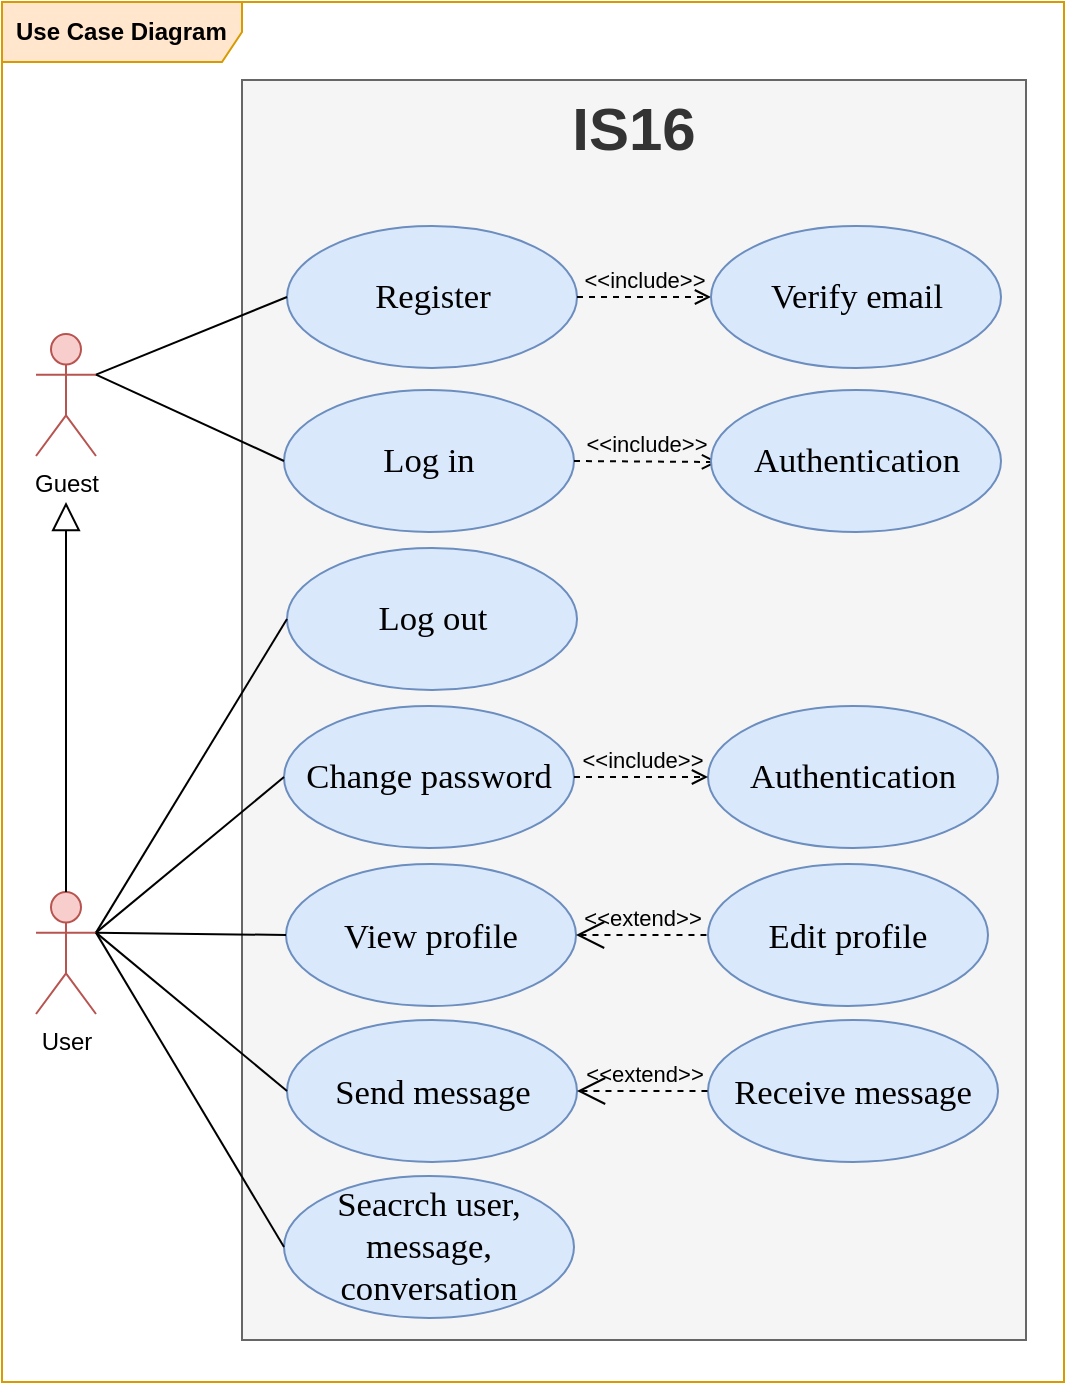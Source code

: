 <mxfile>
    <diagram id="mJmhTR1fYMP7_OaIdNS1" name="Use Case">
        <mxGraphModel dx="172" dy="212" grid="0" gridSize="10" guides="1" tooltips="1" connect="1" arrows="1" fold="1" page="0" pageScale="1" pageWidth="827" pageHeight="1169" math="0" shadow="0">
            <root>
                <mxCell id="0"/>
                <mxCell id="1" parent="0"/>
                <mxCell id="34" value="&lt;b&gt;Use Case Diagram&lt;/b&gt;" style="shape=umlFrame;whiteSpace=wrap;html=1;width=120;height=30;boundedLbl=1;verticalAlign=middle;align=left;spacingLeft=5;fillColor=#ffe6cc;strokeColor=#d79b00;swimlaneFillColor=#FFFFFF;" parent="1" vertex="1">
                    <mxGeometry x="418" y="358" width="531" height="690" as="geometry"/>
                </mxCell>
                <mxCell id="33" value="&lt;font style=&quot;font-size: 30px&quot;&gt;IS16&lt;/font&gt;" style="shape=rect;html=1;verticalAlign=top;fontStyle=1;whiteSpace=wrap;align=center;fillColor=#f5f5f5;strokeColor=#666666;fontColor=#333333;" parent="1" vertex="1">
                    <mxGeometry x="538" y="397" width="392" height="630" as="geometry"/>
                </mxCell>
                <mxCell id="2" value="&lt;span style=&quot;font-size: 13.0pt ; line-height: 115% ; font-family: &amp;#34;times new roman&amp;#34; , serif&quot;&gt;View profile&lt;/span&gt;" style="ellipse;whiteSpace=wrap;html=1;fillColor=#dae8fc;strokeColor=#6c8ebf;" parent="1" vertex="1">
                    <mxGeometry x="560" y="789" width="145" height="71" as="geometry"/>
                </mxCell>
                <mxCell id="3" value="User" style="shape=umlActor;verticalLabelPosition=bottom;verticalAlign=top;html=1;fillColor=#f8cecc;strokeColor=#b85450;" parent="1" vertex="1">
                    <mxGeometry x="435" y="803" width="30" height="61" as="geometry"/>
                </mxCell>
                <mxCell id="4" value="" style="edgeStyle=none;html=1;endArrow=none;verticalAlign=bottom;exitX=1;exitY=0.333;exitDx=0;exitDy=0;exitPerimeter=0;entryX=0;entryY=0.5;entryDx=0;entryDy=0;" parent="1" source="3" target="2" edge="1">
                    <mxGeometry width="160" relative="1" as="geometry">
                        <mxPoint x="475" y="730" as="sourcePoint"/>
                        <mxPoint x="585" y="694" as="targetPoint"/>
                    </mxGeometry>
                </mxCell>
                <mxCell id="5" value="&lt;span style=&quot;font-size: 13.0pt ; line-height: 115% ; font-family: &amp;#34;times new roman&amp;#34; , serif&quot;&gt;Edit profile&lt;/span&gt;" style="ellipse;whiteSpace=wrap;html=1;fillColor=#dae8fc;strokeColor=#6c8ebf;" parent="1" vertex="1">
                    <mxGeometry x="771" y="789" width="140" height="71" as="geometry"/>
                </mxCell>
                <mxCell id="6" value="&amp;lt;&amp;lt;extend&amp;gt;&amp;gt;" style="edgeStyle=none;html=1;startArrow=open;endArrow=none;startSize=12;verticalAlign=bottom;dashed=1;labelBackgroundColor=none;exitX=1;exitY=0.5;exitDx=0;exitDy=0;entryX=0;entryY=0.5;entryDx=0;entryDy=0;" parent="1" source="2" target="5" edge="1">
                    <mxGeometry width="160" relative="1" as="geometry">
                        <mxPoint x="724" y="788" as="sourcePoint"/>
                        <mxPoint x="884" y="788" as="targetPoint"/>
                    </mxGeometry>
                </mxCell>
                <mxCell id="7" value="&lt;font face=&quot;times new roman, serif&quot;&gt;&lt;span style=&quot;font-size: 17.333px&quot;&gt;Log out&lt;/span&gt;&lt;/font&gt;" style="ellipse;whiteSpace=wrap;html=1;fillColor=#dae8fc;strokeColor=#6c8ebf;" parent="1" vertex="1">
                    <mxGeometry x="560.5" y="631" width="145" height="71" as="geometry"/>
                </mxCell>
                <mxCell id="8" value="" style="edgeStyle=none;html=1;endArrow=none;verticalAlign=bottom;exitX=1;exitY=0.333;exitDx=0;exitDy=0;exitPerimeter=0;entryX=0;entryY=0.5;entryDx=0;entryDy=0;" parent="1" source="3" target="7" edge="1">
                    <mxGeometry width="160" relative="1" as="geometry">
                        <mxPoint x="490" y="725" as="sourcePoint"/>
                        <mxPoint x="600" y="772" as="targetPoint"/>
                    </mxGeometry>
                </mxCell>
                <mxCell id="9" value="&lt;font face=&quot;times new roman, serif&quot;&gt;&lt;span style=&quot;font-size: 17.333px&quot;&gt;Change password&lt;/span&gt;&lt;/font&gt;" style="ellipse;whiteSpace=wrap;html=1;fillColor=#dae8fc;strokeColor=#6c8ebf;" parent="1" vertex="1">
                    <mxGeometry x="559" y="710" width="145" height="71" as="geometry"/>
                </mxCell>
                <mxCell id="10" value="" style="edgeStyle=none;html=1;endArrow=none;verticalAlign=bottom;exitX=1;exitY=0.333;exitDx=0;exitDy=0;exitPerimeter=0;entryX=0;entryY=0.5;entryDx=0;entryDy=0;" parent="1" source="3" target="9" edge="1">
                    <mxGeometry width="160" relative="1" as="geometry">
                        <mxPoint x="475" y="723" as="sourcePoint"/>
                        <mxPoint x="582.5" y="678" as="targetPoint"/>
                    </mxGeometry>
                </mxCell>
                <mxCell id="11" value="&lt;font face=&quot;times new roman, serif&quot;&gt;&lt;span style=&quot;font-size: 17.333px&quot;&gt;Authentication&lt;/span&gt;&lt;/font&gt;" style="ellipse;whiteSpace=wrap;html=1;fillColor=#dae8fc;strokeColor=#6c8ebf;" parent="1" vertex="1">
                    <mxGeometry x="771" y="710" width="145" height="71" as="geometry"/>
                </mxCell>
                <mxCell id="12" value="&amp;lt;&amp;lt;include&amp;gt;&amp;gt;" style="edgeStyle=none;html=1;endArrow=open;verticalAlign=bottom;dashed=1;labelBackgroundColor=none;exitX=1;exitY=0.5;exitDx=0;exitDy=0;entryX=0;entryY=0.5;entryDx=0;entryDy=0;" parent="1" source="9" target="11" edge="1">
                    <mxGeometry width="160" relative="1" as="geometry">
                        <mxPoint x="791.001" y="882.002" as="sourcePoint"/>
                        <mxPoint x="781" y="749" as="targetPoint"/>
                    </mxGeometry>
                </mxCell>
                <mxCell id="13" value="&lt;span style=&quot;font-size: 13.0pt ; line-height: 115% ; font-family: &amp;#34;times new roman&amp;#34; , serif&quot;&gt;Send message&lt;/span&gt;" style="ellipse;whiteSpace=wrap;html=1;fillColor=#dae8fc;strokeColor=#6c8ebf;" parent="1" vertex="1">
                    <mxGeometry x="560.5" y="867" width="145" height="71" as="geometry"/>
                </mxCell>
                <mxCell id="14" value="&lt;span style=&quot;font-size: 13.0pt ; line-height: 115% ; font-family: &amp;#34;times new roman&amp;#34; , serif&quot;&gt;Receive message&lt;/span&gt;" style="ellipse;whiteSpace=wrap;html=1;fillColor=#dae8fc;strokeColor=#6c8ebf;" parent="1" vertex="1">
                    <mxGeometry x="771" y="867" width="145" height="71" as="geometry"/>
                </mxCell>
                <mxCell id="16" value="&amp;lt;&amp;lt;extend&amp;gt;&amp;gt;" style="edgeStyle=none;html=1;startArrow=open;endArrow=none;startSize=12;verticalAlign=bottom;dashed=1;labelBackgroundColor=none;exitX=1;exitY=0.5;exitDx=0;exitDy=0;entryX=0;entryY=0.5;entryDx=0;entryDy=0;" parent="1" source="13" target="14" edge="1">
                    <mxGeometry width="160" relative="1" as="geometry">
                        <mxPoint x="712.5" y="900.5" as="sourcePoint"/>
                        <mxPoint x="781" y="900.5" as="targetPoint"/>
                    </mxGeometry>
                </mxCell>
                <mxCell id="17" value="" style="edgeStyle=none;html=1;endArrow=none;verticalAlign=bottom;exitX=1;exitY=0.333;exitDx=0;exitDy=0;exitPerimeter=0;entryX=0;entryY=0.5;entryDx=0;entryDy=0;" parent="1" source="3" target="13" edge="1">
                    <mxGeometry width="160" relative="1" as="geometry">
                        <mxPoint x="476" y="799.333" as="sourcePoint"/>
                        <mxPoint x="582" y="836.5" as="targetPoint"/>
                    </mxGeometry>
                </mxCell>
                <mxCell id="22" value="&lt;font face=&quot;times new roman, serif&quot;&gt;&lt;span style=&quot;font-size: 17.333px&quot;&gt;Seacrch user, message, conversation&lt;/span&gt;&lt;/font&gt;" style="ellipse;whiteSpace=wrap;html=1;fillColor=#dae8fc;strokeColor=#6c8ebf;" parent="1" vertex="1">
                    <mxGeometry x="559" y="945" width="145" height="71" as="geometry"/>
                </mxCell>
                <mxCell id="23" value="" style="edgeStyle=none;html=1;endArrow=none;verticalAlign=bottom;exitX=1;exitY=0.333;exitDx=0;exitDy=0;exitPerimeter=0;entryX=0;entryY=0.5;entryDx=0;entryDy=0;" parent="1" source="3" target="22" edge="1">
                    <mxGeometry width="160" relative="1" as="geometry">
                        <mxPoint x="475" y="833.333" as="sourcePoint"/>
                        <mxPoint x="570.5" y="912.5" as="targetPoint"/>
                    </mxGeometry>
                </mxCell>
                <mxCell id="24" value="Guest" style="shape=umlActor;verticalLabelPosition=bottom;verticalAlign=top;html=1;fillColor=#f8cecc;strokeColor=#b85450;" parent="1" vertex="1">
                    <mxGeometry x="435" y="524" width="30" height="61" as="geometry"/>
                </mxCell>
                <mxCell id="25" value="&lt;font face=&quot;times new roman, serif&quot;&gt;&lt;span style=&quot;font-size: 17.333px&quot;&gt;Register&lt;/span&gt;&lt;/font&gt;" style="ellipse;whiteSpace=wrap;html=1;fillColor=#dae8fc;strokeColor=#6c8ebf;" parent="1" vertex="1">
                    <mxGeometry x="560.5" y="470" width="145" height="71" as="geometry"/>
                </mxCell>
                <mxCell id="26" value="&amp;lt;&amp;lt;include&amp;gt;&amp;gt;" style="edgeStyle=none;html=1;endArrow=open;verticalAlign=bottom;dashed=1;labelBackgroundColor=none;exitX=1;exitY=0.5;exitDx=0;exitDy=0;entryX=0;entryY=0.5;entryDx=0;entryDy=0;" parent="1" source="25" target="27" edge="1">
                    <mxGeometry width="160" relative="1" as="geometry">
                        <mxPoint x="704" y="543.5" as="sourcePoint"/>
                        <mxPoint x="781" y="547" as="targetPoint"/>
                    </mxGeometry>
                </mxCell>
                <mxCell id="27" value="&lt;font face=&quot;times new roman, serif&quot;&gt;&lt;span style=&quot;font-size: 17.333px&quot;&gt;Verify email&lt;/span&gt;&lt;/font&gt;" style="ellipse;whiteSpace=wrap;html=1;fillColor=#dae8fc;strokeColor=#6c8ebf;" parent="1" vertex="1">
                    <mxGeometry x="772.5" y="470" width="145" height="71" as="geometry"/>
                </mxCell>
                <mxCell id="28" value="&lt;font face=&quot;times new roman, serif&quot;&gt;&lt;span style=&quot;font-size: 17.333px&quot;&gt;Log in&lt;/span&gt;&lt;/font&gt;" style="ellipse;whiteSpace=wrap;html=1;fillColor=#dae8fc;strokeColor=#6c8ebf;" parent="1" vertex="1">
                    <mxGeometry x="559" y="552" width="145" height="71" as="geometry"/>
                </mxCell>
                <mxCell id="29" value="" style="edgeStyle=none;html=1;endArrow=none;verticalAlign=bottom;exitX=1;exitY=0.333;exitDx=0;exitDy=0;exitPerimeter=0;entryX=0;entryY=0.5;entryDx=0;entryDy=0;" parent="1" source="24" target="28" edge="1">
                    <mxGeometry width="160" relative="1" as="geometry">
                        <mxPoint x="475" y="833.333" as="sourcePoint"/>
                        <mxPoint x="570.5" y="676.5" as="targetPoint"/>
                    </mxGeometry>
                </mxCell>
                <mxCell id="30" value="&amp;lt;&amp;lt;include&amp;gt;&amp;gt;" style="edgeStyle=none;html=1;endArrow=open;verticalAlign=bottom;dashed=1;labelBackgroundColor=none;exitX=1;exitY=0.5;exitDx=0;exitDy=0;" parent="1" source="28" edge="1">
                    <mxGeometry width="160" relative="1" as="geometry">
                        <mxPoint x="715.5" y="515.5" as="sourcePoint"/>
                        <mxPoint x="776" y="588" as="targetPoint"/>
                    </mxGeometry>
                </mxCell>
                <mxCell id="31" value="&lt;font face=&quot;times new roman, serif&quot;&gt;&lt;span style=&quot;font-size: 17.333px&quot;&gt;Authentication&lt;/span&gt;&lt;/font&gt;" style="ellipse;whiteSpace=wrap;html=1;fillColor=#dae8fc;strokeColor=#6c8ebf;" parent="1" vertex="1">
                    <mxGeometry x="772.5" y="552" width="145" height="71" as="geometry"/>
                </mxCell>
                <mxCell id="32" value="" style="edgeStyle=none;html=1;endArrow=none;verticalAlign=bottom;exitX=1;exitY=0.333;exitDx=0;exitDy=0;exitPerimeter=0;entryX=0;entryY=0.5;entryDx=0;entryDy=0;" parent="1" source="24" target="25" edge="1">
                    <mxGeometry width="160" relative="1" as="geometry">
                        <mxPoint x="475" y="556.333" as="sourcePoint"/>
                        <mxPoint x="569" y="594.5" as="targetPoint"/>
                    </mxGeometry>
                </mxCell>
                <mxCell id="35" value="" style="edgeStyle=none;html=1;endArrow=block;endFill=0;endSize=12;verticalAlign=bottom;exitX=0.5;exitY=0;exitDx=0;exitDy=0;exitPerimeter=0;" edge="1" parent="1" source="3">
                    <mxGeometry width="160" relative="1" as="geometry">
                        <mxPoint x="595" y="623" as="sourcePoint"/>
                        <mxPoint x="450" y="608" as="targetPoint"/>
                    </mxGeometry>
                </mxCell>
            </root>
        </mxGraphModel>
    </diagram>
    <diagram id="2PQ823QY1O-aF-mZ_UV8" name="Class">
        <mxGraphModel dx="972" dy="612" grid="0" gridSize="10" guides="1" tooltips="1" connect="1" arrows="1" fold="1" page="0" pageScale="1" pageWidth="827" pageHeight="1169" math="0" shadow="0">
            <root>
                <mxCell id="-ZBkc9HrPNcbRklsNLLS-0"/>
                <mxCell id="-ZBkc9HrPNcbRklsNLLS-1" parent="-ZBkc9HrPNcbRklsNLLS-0"/>
                <mxCell id="sp8Zy-pBSTMZTQ4Gyo3T-0" value="Class Diagram" style="shape=umlFrame;whiteSpace=wrap;html=1;width=120;height=30;boundedLbl=1;verticalAlign=middle;align=left;spacingLeft=5;fillColor=#ffe6cc;strokeColor=#d79b00;swimlaneFillColor=#FFFFFF;fontStyle=1" parent="-ZBkc9HrPNcbRklsNLLS-1" vertex="1">
                    <mxGeometry x="-341" y="-52" width="1199" height="648" as="geometry"/>
                </mxCell>
                <mxCell id="n1byCESBEf7-ky6JErqu-12" value="Guest" style="swimlane;fontStyle=3;align=center;verticalAlign=top;childLayout=stackLayout;horizontal=1;startSize=24;horizontalStack=0;resizeParent=1;resizeParentMax=0;resizeLast=0;collapsible=1;marginBottom=0;fillColor=#fff2cc;strokeColor=#d6b656;gradientColor=#ffd966;" parent="-ZBkc9HrPNcbRklsNLLS-1" vertex="1">
                    <mxGeometry x="112" y="-15" width="339" height="99" as="geometry">
                        <mxRectangle x="0.5" y="4" width="64" height="26" as="alternateBounds"/>
                    </mxGeometry>
                </mxCell>
                <mxCell id="n1byCESBEf7-ky6JErqu-13" value="" style="line;strokeWidth=1;fillColor=none;align=left;verticalAlign=middle;spacingTop=-1;spacingLeft=3;spacingRight=3;rotatable=0;labelPosition=right;points=[];portConstraint=eastwest;" parent="n1byCESBEf7-ky6JErqu-12" vertex="1">
                    <mxGeometry y="24" width="339" height="8" as="geometry"/>
                </mxCell>
                <mxCell id="n1byCESBEf7-ky6JErqu-14" value="+ register(): boolean&#10;- verifyEmail(): boolean&#10;+ login(): boolean&#10;- authentication(): boolean" style="text;strokeColor=#6c8ebf;fillColor=#dae8fc;align=left;verticalAlign=top;spacingLeft=4;spacingRight=4;overflow=hidden;rotatable=0;points=[[0,0.5],[1,0.5]];portConstraint=eastwest;fontStyle=0;" parent="n1byCESBEf7-ky6JErqu-12" vertex="1">
                    <mxGeometry y="32" width="339" height="67" as="geometry"/>
                </mxCell>
                <mxCell id="n1byCESBEf7-ky6JErqu-15" value="User" style="swimlane;fontStyle=1;align=center;verticalAlign=top;childLayout=stackLayout;horizontal=1;startSize=26;horizontalStack=0;resizeParent=1;resizeParentMax=0;resizeLast=0;collapsible=1;marginBottom=0;fillColor=#fff2cc;strokeColor=#d6b656;gradientColor=#ffd966;" parent="-ZBkc9HrPNcbRklsNLLS-1" vertex="1">
                    <mxGeometry x="112" y="138" width="339" height="249" as="geometry"/>
                </mxCell>
                <mxCell id="n1byCESBEf7-ky6JErqu-16" value="+ _id: String {id}&#10;- name: String&#10;- surname: String&#10;- email: String {unique}&#10;- password: String" style="text;strokeColor=#d79b00;fillColor=#ffe6cc;align=left;verticalAlign=top;spacingLeft=4;spacingRight=4;overflow=hidden;rotatable=0;points=[[0,0.5],[1,0.5]];portConstraint=eastwest;" parent="n1byCESBEf7-ky6JErqu-15" vertex="1">
                    <mxGeometry y="26" width="339" height="80" as="geometry"/>
                </mxCell>
                <mxCell id="n1byCESBEf7-ky6JErqu-17" value="" style="line;strokeWidth=1;fillColor=none;align=left;verticalAlign=middle;spacingTop=-1;spacingLeft=3;spacingRight=3;rotatable=0;labelPosition=right;points=[];portConstraint=eastwest;" parent="n1byCESBEf7-ky6JErqu-15" vertex="1">
                    <mxGeometry y="106" width="339" height="8" as="geometry"/>
                </mxCell>
                <mxCell id="n1byCESBEf7-ky6JErqu-18" value="+ User(String, String)&#10;+ logout(): boolean&#10;+ changePassword: boolean&#10;- authentication(): boolean&#10;+ viewProfile(): void&#10;+ editProfile(): boolean&#10;+ sendMessage(): boolean&#10;+ receiveMessage(): void&#10;+ searchUser(): boolean" style="text;strokeColor=#6c8ebf;fillColor=#dae8fc;align=left;verticalAlign=top;spacingLeft=4;spacingRight=4;overflow=hidden;rotatable=0;points=[[0,0.5],[1,0.5]];portConstraint=eastwest;" parent="n1byCESBEf7-ky6JErqu-15" vertex="1">
                    <mxGeometry y="114" width="339" height="135" as="geometry"/>
                </mxCell>
                <mxCell id="n1byCESBEf7-ky6JErqu-19" value="Profile" style="swimlane;fontStyle=1;align=center;verticalAlign=top;childLayout=stackLayout;horizontal=1;startSize=26;horizontalStack=0;resizeParent=1;resizeParentMax=0;resizeLast=0;collapsible=1;marginBottom=0;fillColor=#fff2cc;strokeColor=#d6b656;gradientColor=#ffd966;" parent="-ZBkc9HrPNcbRklsNLLS-1" vertex="1">
                    <mxGeometry x="529" y="192.5" width="122" height="140" as="geometry"/>
                </mxCell>
                <mxCell id="n1byCESBEf7-ky6JErqu-20" value="+ _id: String {id}&#10;- name: String&#10;- dob: Date&#10;- sex: Sex&#10;- _uid: String" style="text;strokeColor=#d79b00;fillColor=#ffe6cc;align=left;verticalAlign=top;spacingLeft=4;spacingRight=4;overflow=hidden;rotatable=0;points=[[0,0.5],[1,0.5]];portConstraint=eastwest;" parent="n1byCESBEf7-ky6JErqu-19" vertex="1">
                    <mxGeometry y="26" width="122" height="81" as="geometry"/>
                </mxCell>
                <mxCell id="n1byCESBEf7-ky6JErqu-21" value="" style="line;strokeWidth=1;fillColor=none;align=left;verticalAlign=middle;spacingTop=-1;spacingLeft=3;spacingRight=3;rotatable=0;labelPosition=right;points=[];portConstraint=eastwest;" parent="n1byCESBEf7-ky6JErqu-19" vertex="1">
                    <mxGeometry y="107" width="122" height="8" as="geometry"/>
                </mxCell>
                <mxCell id="n1byCESBEf7-ky6JErqu-22" value="+ Profile(...)" style="text;strokeColor=#6c8ebf;fillColor=#dae8fc;align=left;verticalAlign=top;spacingLeft=4;spacingRight=4;overflow=hidden;rotatable=0;points=[[0,0.5],[1,0.5]];portConstraint=eastwest;fontStyle=0" parent="n1byCESBEf7-ky6JErqu-19" vertex="1">
                    <mxGeometry y="115" width="122" height="25" as="geometry"/>
                </mxCell>
                <mxCell id="n1byCESBEf7-ky6JErqu-23" value="" style="endArrow=diamondThin;endFill=1;endSize=24;html=1;jumpSize=0;exitX=1;exitY=0.5;exitDx=0;exitDy=0;" parent="-ZBkc9HrPNcbRklsNLLS-1" source="n1byCESBEf7-ky6JErqu-15" target="n1byCESBEf7-ky6JErqu-19" edge="1">
                    <mxGeometry width="160" relative="1" as="geometry">
                        <mxPoint x="470" y="257" as="sourcePoint"/>
                        <mxPoint x="531" y="275" as="targetPoint"/>
                    </mxGeometry>
                </mxCell>
                <mxCell id="n1byCESBEf7-ky6JErqu-24" value="&lt;p style=&quot;margin: 0px ; margin-top: 4px ; text-align: center&quot;&gt;&amp;lt;&amp;lt;enumeration&amp;gt;&amp;gt;&lt;br&gt;&lt;b&gt;Sex&lt;/b&gt;&lt;/p&gt;&lt;hr&gt;&lt;p style=&quot;margin: 0px ; margin-left: 8px ; text-align: left&quot;&gt;Male&lt;br&gt;Female&lt;/p&gt;&lt;p style=&quot;margin: 0px ; margin-left: 8px ; text-align: left&quot;&gt;Other&lt;/p&gt;" style="shape=rect;html=1;overflow=fill;whiteSpace=wrap;fillColor=#e1d5e7;strokeColor=#9673a6;" parent="-ZBkc9HrPNcbRklsNLLS-1" vertex="1">
                    <mxGeometry x="712" y="218.75" width="114" height="87.5" as="geometry"/>
                </mxCell>
                <mxCell id="n1byCESBEf7-ky6JErqu-26" value="" style="endArrow=block;endSize=16;endFill=0;html=1;exitX=0.5;exitY=0;exitDx=0;exitDy=0;entryX=0.498;entryY=0.998;entryDx=0;entryDy=0;entryPerimeter=0;" parent="-ZBkc9HrPNcbRklsNLLS-1" source="n1byCESBEf7-ky6JErqu-15" target="n1byCESBEf7-ky6JErqu-14" edge="1">
                    <mxGeometry width="160" relative="1" as="geometry">
                        <mxPoint x="306" y="210" as="sourcePoint"/>
                        <mxPoint x="260" y="165" as="targetPoint"/>
                    </mxGeometry>
                </mxCell>
                <mxCell id="n1byCESBEf7-ky6JErqu-27" value="" style="group" parent="-ZBkc9HrPNcbRklsNLLS-1" vertex="1" connectable="0">
                    <mxGeometry x="450" y="269" width="76" height="18" as="geometry"/>
                </mxCell>
                <mxCell id="n1byCESBEf7-ky6JErqu-28" value="1" style="text;html=1;align=center;verticalAlign=middle;resizable=0;points=[];autosize=1;strokeColor=none;" parent="n1byCESBEf7-ky6JErqu-27" vertex="1">
                    <mxGeometry x="62" width="16" height="18" as="geometry"/>
                </mxCell>
                <mxCell id="n1byCESBEf7-ky6JErqu-29" value="1" style="text;html=1;align=center;verticalAlign=middle;resizable=0;points=[];autosize=1;strokeColor=none;" parent="n1byCESBEf7-ky6JErqu-27" vertex="1">
                    <mxGeometry width="16" height="18" as="geometry"/>
                </mxCell>
                <mxCell id="7DBNWi1zvZFAJE2IAUoE-4" value="Message" style="swimlane;fontStyle=1;align=center;verticalAlign=top;childLayout=stackLayout;horizontal=1;startSize=26;horizontalStack=0;resizeParent=1;resizeParentMax=0;resizeLast=0;collapsible=1;marginBottom=0;fillColor=#fff2cc;strokeColor=#d6b656;gradientColor=#ffd966;" parent="-ZBkc9HrPNcbRklsNLLS-1" vertex="1">
                    <mxGeometry x="-304" y="195" width="339" height="135" as="geometry"/>
                </mxCell>
                <mxCell id="7DBNWi1zvZFAJE2IAUoE-5" value="+ _id: String {id}&#10;- content: String&#10;- _uid: String" style="text;strokeColor=#d79b00;fillColor=#ffe6cc;align=left;verticalAlign=top;spacingLeft=4;spacingRight=4;overflow=hidden;rotatable=0;points=[[0,0.5],[1,0.5]];portConstraint=eastwest;" parent="7DBNWi1zvZFAJE2IAUoE-4" vertex="1">
                    <mxGeometry y="26" width="339" height="51" as="geometry"/>
                </mxCell>
                <mxCell id="7DBNWi1zvZFAJE2IAUoE-6" value="" style="line;strokeWidth=1;fillColor=none;align=left;verticalAlign=middle;spacingTop=-1;spacingLeft=3;spacingRight=3;rotatable=0;labelPosition=right;points=[];portConstraint=eastwest;" parent="7DBNWi1zvZFAJE2IAUoE-4" vertex="1">
                    <mxGeometry y="77" width="339" height="8" as="geometry"/>
                </mxCell>
                <mxCell id="7DBNWi1zvZFAJE2IAUoE-7" value="+ Message(String, String)&#10;- encrypt(String): String&#10;- decrypt(String): String" style="text;strokeColor=#6c8ebf;fillColor=#dae8fc;align=left;verticalAlign=top;spacingLeft=4;spacingRight=4;overflow=hidden;rotatable=0;points=[[0,0.5],[1,0.5]];portConstraint=eastwest;fontStyle=0" parent="7DBNWi1zvZFAJE2IAUoE-4" vertex="1">
                    <mxGeometry y="85" width="339" height="50" as="geometry"/>
                </mxCell>
                <mxCell id="7DBNWi1zvZFAJE2IAUoE-8" value="Conversation" style="swimlane;fontStyle=1;align=center;verticalAlign=top;childLayout=stackLayout;horizontal=1;startSize=26;horizontalStack=0;resizeParent=1;resizeParentMax=0;resizeLast=0;collapsible=1;marginBottom=0;fillColor=#fff2cc;strokeColor=#d6b656;gradientColor=#ffd966;" parent="-ZBkc9HrPNcbRklsNLLS-1" vertex="1">
                    <mxGeometry x="111" y="448" width="339" height="123" as="geometry"/>
                </mxCell>
                <mxCell id="7DBNWi1zvZFAJE2IAUoE-9" value="+ _id: String {id}&#10;- title: String&#10;- messages: ArrayList&lt;String&gt;&#10;- _uids: ArrayList&lt;String&gt;" style="text;strokeColor=#d79b00;fillColor=#ffe6cc;align=left;verticalAlign=top;spacingLeft=4;spacingRight=4;overflow=hidden;rotatable=0;points=[[0,0.5],[1,0.5]];portConstraint=eastwest;" parent="7DBNWi1zvZFAJE2IAUoE-8" vertex="1">
                    <mxGeometry y="26" width="339" height="65" as="geometry"/>
                </mxCell>
                <mxCell id="7DBNWi1zvZFAJE2IAUoE-10" value="" style="line;strokeWidth=1;fillColor=none;align=left;verticalAlign=middle;spacingTop=-1;spacingLeft=3;spacingRight=3;rotatable=0;labelPosition=right;points=[];portConstraint=eastwest;" parent="7DBNWi1zvZFAJE2IAUoE-8" vertex="1">
                    <mxGeometry y="91" width="339" height="8" as="geometry"/>
                </mxCell>
                <mxCell id="7DBNWi1zvZFAJE2IAUoE-11" value="+ Conversation(...)" style="text;strokeColor=#6c8ebf;fillColor=#dae8fc;align=left;verticalAlign=top;spacingLeft=4;spacingRight=4;overflow=hidden;rotatable=0;points=[[0,0.5],[1,0.5]];portConstraint=eastwest;fontStyle=0" parent="7DBNWi1zvZFAJE2IAUoE-8" vertex="1">
                    <mxGeometry y="99" width="339" height="24" as="geometry"/>
                </mxCell>
                <mxCell id="7DBNWi1zvZFAJE2IAUoE-12" value="" style="endArrow=diamondThin;endFill=1;endSize=24;html=1;jumpSize=0;entryX=0.5;entryY=0;entryDx=0;entryDy=0;exitX=0.5;exitY=1;exitDx=0;exitDy=0;" parent="-ZBkc9HrPNcbRklsNLLS-1" source="n1byCESBEf7-ky6JErqu-15" target="7DBNWi1zvZFAJE2IAUoE-8" edge="1">
                    <mxGeometry width="160" relative="1" as="geometry">
                        <mxPoint x="462.017" y="242.72" as="sourcePoint"/>
                        <mxPoint x="535.756" y="242.594" as="targetPoint"/>
                    </mxGeometry>
                </mxCell>
                <mxCell id="7DBNWi1zvZFAJE2IAUoE-16" value="" style="group" parent="-ZBkc9HrPNcbRklsNLLS-1" vertex="1" connectable="0">
                    <mxGeometry x="292" y="387" width="16" height="60" as="geometry"/>
                </mxCell>
                <mxCell id="7DBNWi1zvZFAJE2IAUoE-14" value="*" style="text;html=1;align=center;verticalAlign=middle;resizable=0;points=[];autosize=1;strokeColor=none;" parent="7DBNWi1zvZFAJE2IAUoE-16" vertex="1">
                    <mxGeometry x="1" y="42" width="15" height="18" as="geometry"/>
                </mxCell>
                <mxCell id="7DBNWi1zvZFAJE2IAUoE-15" value="1" style="text;html=1;align=center;verticalAlign=middle;resizable=0;points=[];autosize=1;strokeColor=none;" parent="7DBNWi1zvZFAJE2IAUoE-16" vertex="1">
                    <mxGeometry width="16" height="18" as="geometry"/>
                </mxCell>
                <mxCell id="7DBNWi1zvZFAJE2IAUoE-21" value="" style="endArrow=diamondThin;endFill=1;endSize=24;html=1;jumpSize=0;exitX=-0.004;exitY=0.07;exitDx=0;exitDy=0;exitPerimeter=0;entryX=1;entryY=0.5;entryDx=0;entryDy=0;" parent="-ZBkc9HrPNcbRklsNLLS-1" source="n1byCESBEf7-ky6JErqu-18" target="7DBNWi1zvZFAJE2IAUoE-4" edge="1">
                    <mxGeometry width="160" relative="1" as="geometry">
                        <mxPoint x="461" y="258" as="sourcePoint"/>
                        <mxPoint x="47" y="266" as="targetPoint"/>
                    </mxGeometry>
                </mxCell>
                <mxCell id="7DBNWi1zvZFAJE2IAUoE-22" value="" style="group" parent="-ZBkc9HrPNcbRklsNLLS-1" vertex="1" connectable="0">
                    <mxGeometry x="35" y="236" width="76" height="18" as="geometry"/>
                </mxCell>
                <mxCell id="7DBNWi1zvZFAJE2IAUoE-23" value="1" style="text;html=1;align=center;verticalAlign=middle;resizable=0;points=[];autosize=1;strokeColor=none;" parent="7DBNWi1zvZFAJE2IAUoE-22" vertex="1">
                    <mxGeometry x="62" width="16" height="18" as="geometry"/>
                </mxCell>
                <mxCell id="7DBNWi1zvZFAJE2IAUoE-24" value="*" style="text;html=1;align=center;verticalAlign=middle;resizable=0;points=[];autosize=1;strokeColor=none;" parent="7DBNWi1zvZFAJE2IAUoE-22" vertex="1">
                    <mxGeometry x="1" width="15" height="18" as="geometry"/>
                </mxCell>
                <mxCell id="7DBNWi1zvZFAJE2IAUoE-25" value="" style="endArrow=diamondThin;endFill=1;endSize=24;html=1;jumpSize=0;entryX=0;entryY=0.5;entryDx=0;entryDy=0;exitX=0.5;exitY=1;exitDx=0;exitDy=0;" parent="-ZBkc9HrPNcbRklsNLLS-1" source="7DBNWi1zvZFAJE2IAUoE-4" target="7DBNWi1zvZFAJE2IAUoE-9" edge="1">
                    <mxGeometry width="160" relative="1" as="geometry">
                        <mxPoint x="291.5" y="368" as="sourcePoint"/>
                        <mxPoint x="291.5" y="429" as="targetPoint"/>
                    </mxGeometry>
                </mxCell>
                <mxCell id="7DBNWi1zvZFAJE2IAUoE-27" value="1" style="text;html=1;align=center;verticalAlign=middle;resizable=0;points=[];autosize=1;strokeColor=none;" parent="-ZBkc9HrPNcbRklsNLLS-1" vertex="1">
                    <mxGeometry x="93" y="507" width="16" height="18" as="geometry"/>
                </mxCell>
                <mxCell id="7DBNWi1zvZFAJE2IAUoE-28" value="*" style="text;html=1;align=center;verticalAlign=middle;resizable=0;points=[];autosize=1;strokeColor=none;" parent="-ZBkc9HrPNcbRklsNLLS-1" vertex="1">
                    <mxGeometry x="-151" y="332.5" width="15" height="18" as="geometry"/>
                </mxCell>
                <mxCell id="xB63FuE-Uk8S7DMl-wjC-0" value="Use" style="endArrow=open;endSize=12;dashed=1;html=1;entryX=0;entryY=0.5;entryDx=0;entryDy=0;exitX=1;exitY=0.5;exitDx=0;exitDy=0;" parent="-ZBkc9HrPNcbRklsNLLS-1" source="n1byCESBEf7-ky6JErqu-19" target="n1byCESBEf7-ky6JErqu-24" edge="1">
                    <mxGeometry width="160" relative="1" as="geometry">
                        <mxPoint x="358" y="318" as="sourcePoint"/>
                        <mxPoint x="518" y="318" as="targetPoint"/>
                    </mxGeometry>
                </mxCell>
            </root>
        </mxGraphModel>
    </diagram>
</mxfile>